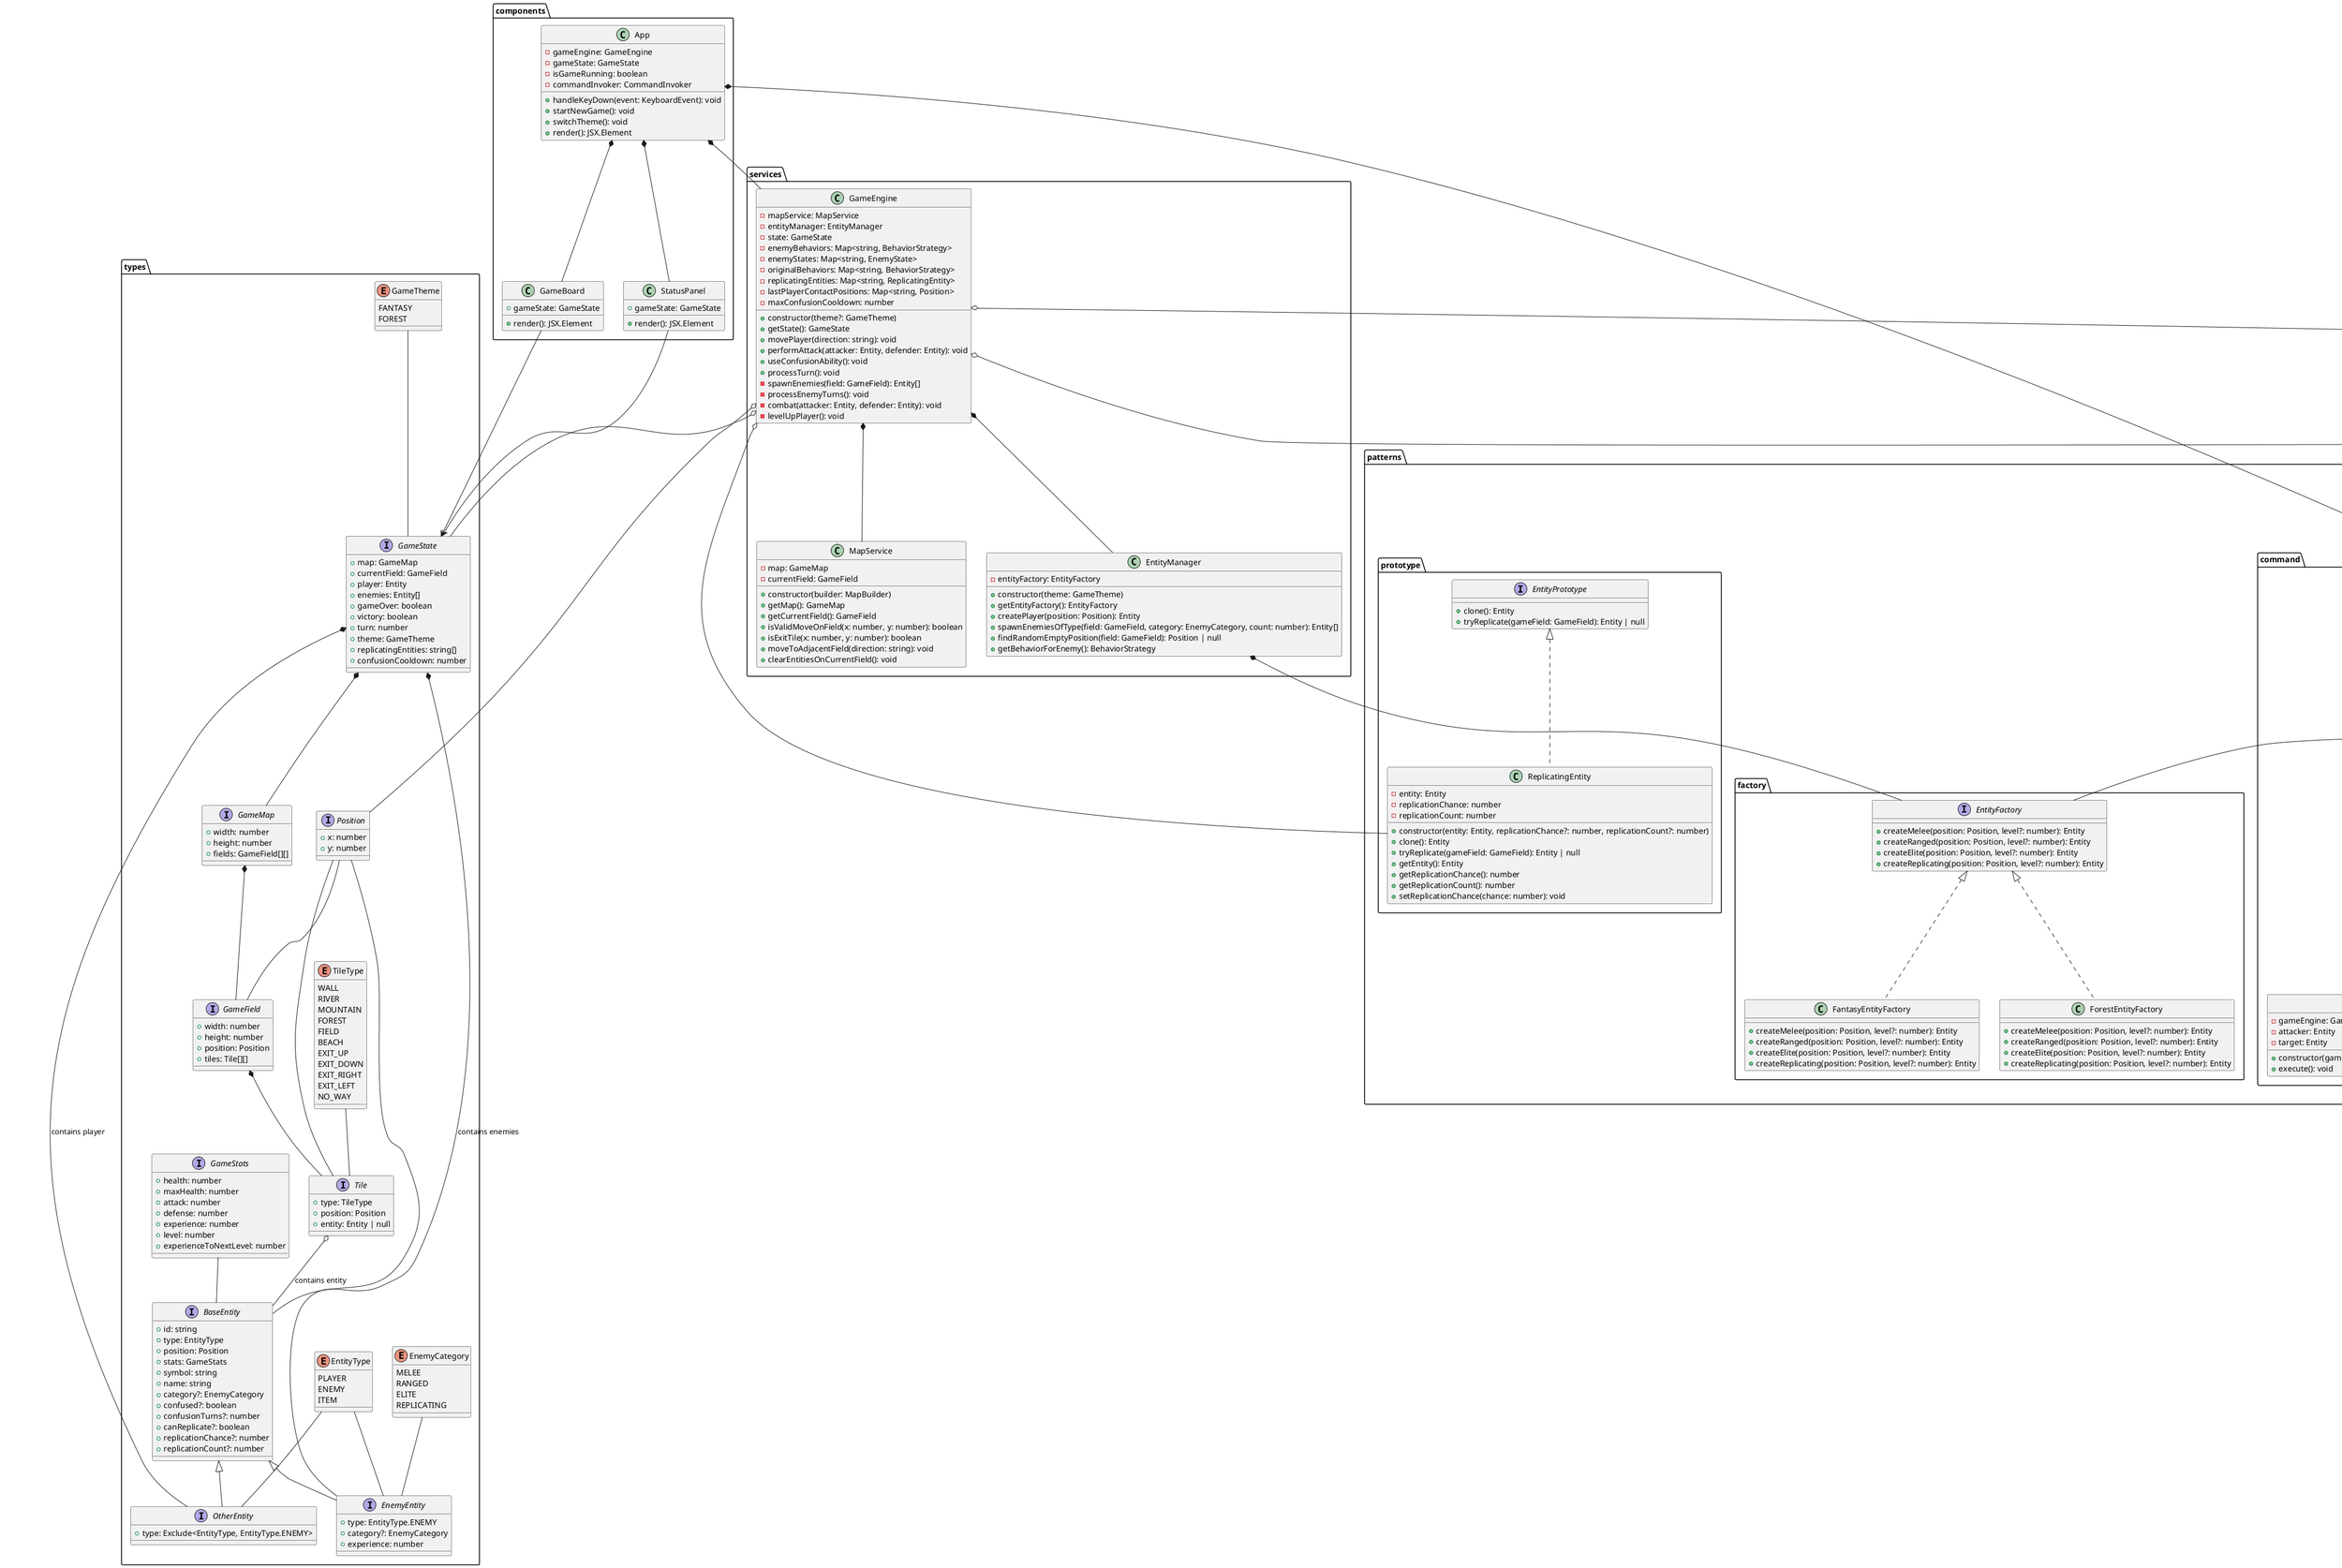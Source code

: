 @startuml Class Diagram

' ===========================
' ПАКЕТ: types (Domain Data)
' ===========================
package "types" {
  enum TileType {
    WALL
    RIVER
    MOUNTAIN
    FOREST
    FIELD
    BEACH
    EXIT_UP
    EXIT_DOWN
    EXIT_RIGHT
    EXIT_LEFT
    NO_WAY
  }
  
  interface Position {
    +x: number
    +y: number
  }
  
  interface GameStats {
    +health: number
    +maxHealth: number
    +attack: number
    +defense: number
    +experience: number
    +level: number
    +experienceToNextLevel: number
  }
  
  enum EntityType {
    PLAYER
    ENEMY
    ITEM
  }
  
  enum EnemyCategory {
    MELEE
    RANGED
    ELITE
    REPLICATING
  }
  
  interface BaseEntity {
    +id: string
    +type: EntityType
    +position: Position
    +stats: GameStats
    +symbol: string
    +name: string
    +category?: EnemyCategory
    +confused?: boolean
    +confusionTurns?: number
    +canReplicate?: boolean
    +replicationChance?: number
    +replicationCount?: number
  }

  interface EnemyEntity {
    +type: EntityType.ENEMY
    +category?: EnemyCategory
    +experience: number
  }

  interface OtherEntity {
    +type: Exclude<EntityType, EntityType.ENEMY>
  }
  
  interface Tile {
    +type: TileType
    +position: Position
    +entity: Entity | null
  }

  interface GameField {
    +width: number
    +height: number
    +position: Position
    +tiles: Tile[][]
  }
  
  interface GameMap {
    +width: number
    +height: number
    +fields: GameField[][]
  }
  
  enum GameTheme {
    FANTASY
    FOREST
  }
  
  interface GameState {
    +map: GameMap
    +currentField: GameField
    +player: Entity
    +enemies: Entity[]
    +gameOver: boolean
    +victory: boolean
    +turn: number
    +theme: GameTheme
    +replicatingEntities: string[]
    +confusionCooldown: number
  }
}

' Отношения внутри types
TileType -- Tile
Position -- BaseEntity
Position -- Tile
Position -- GameField
GameStats -- BaseEntity
EntityType -- EnemyEntity
EntityType -- OtherEntity
EnemyCategory -- EnemyEntity

BaseEntity <|-- EnemyEntity
BaseEntity <|-- OtherEntity

GameField *-- Tile
GameMap *-- GameField
GameState *-- GameMap
GameTheme -- GameState

GameState *-- EnemyEntity : contains enemies
GameState *-- OtherEntity : contains player 
Tile o-- BaseEntity : contains entity


' ===========================
' ПАКЕТ: services (Game Logic)
' ===========================
package "services" {
  class EntityManager {
    -entityFactory: EntityFactory
    +constructor(theme: GameTheme)
    +getEntityFactory(): EntityFactory
    +createPlayer(position: Position): Entity
    +spawnEnemiesOfType(field: GameField, category: EnemyCategory, count: number): Entity[]
    +findRandomEmptyPosition(field: GameField): Position | null
    +getBehaviorForEnemy(): BehaviorStrategy
  }

  class MapService {
    -map: GameMap
    -currentField: GameField
    +constructor(builder: MapBuilder)
    +getMap(): GameMap
    +getCurrentField(): GameField
    +isValidMoveOnField(x: number, y: number): boolean
    +isExitTile(x: number, y: number): boolean
    +moveToAdjacentField(direction: string): void
    +clearEntitiesOnCurrentField(): void
  }

  class GameEngine {
    -mapService: MapService
    -entityManager: EntityManager
    -state: GameState
    -enemyBehaviors: Map<string, BehaviorStrategy>
    -enemyStates: Map<string, EnemyState>
    -originalBehaviors: Map<string, BehaviorStrategy>
    -replicatingEntities: Map<string, ReplicatingEntity>
    -lastPlayerContactPositions: Map<string, Position>
    -maxConfusionCooldown: number
    +constructor(theme?: GameTheme)
    +getState(): GameState
    +movePlayer(direction: string): void
    +performAttack(attacker: Entity, defender: Entity): void
    +useConfusionAbility(): void
    +processTurn(): void
    -spawnEnemies(field: GameField): Entity[]
    -processEnemyTurns(): void
    -combat(attacker: Entity, defender: Entity): void
    -levelUpPlayer(): void
  }
}

' Связи внутри services
EntityManager *-- patterns.factory.EntityFactory

GameEngine *-- MapService
GameEngine *-- EntityManager
GameEngine o-- types.GameState
GameEngine o-- patterns.strategy.BehaviorStrategy
GameEngine o-- patterns.state.EnemyState
GameEngine o-- patterns.prototype.ReplicatingEntity
GameEngine o-- types.Position


' ===========================
' ПАКЕТ: patterns (Design Patterns)
' ===========================
package "patterns" {

  ' --- Strategy Pattern ---
  package "strategy" {
    abstract class BehaviorStrategy {
      +execute(entity: Entity, player: Entity, gameField: GameField): Position
      +static isValidMove(x: number, y: number, gameField: GameField): boolean
    }
    
    class AggressiveBehavior {
      +execute(entity: Entity, player: Entity, gameField: GameField): Position
    }
    
    class PassiveBehavior {
      +execute(entity: Entity, player: Entity, gameField: GameField): Position
    }
    
    class FearfulBehavior {
      +execute(entity: Entity, player: Entity, gameField: GameField): Position
    }

    BehaviorStrategy <|-- AggressiveBehavior
    BehaviorStrategy <|-- PassiveBehavior
    BehaviorStrategy <|-- FearfulBehavior
  }
  
  ' --- Decorator Pattern ---
  package "decorator" {
    abstract class BehaviorDecorator {
      #wrappedBehavior: BehaviorStrategy
      +constructor(behavior: BehaviorStrategy)
      +execute(entity: Entity, player: Entity, gameField: GameField): Position
    }
    
    class ConfusedBehavior {
      -turnsRemaining: number
      +constructor(behavior: BehaviorStrategy, duration: number)
      +execute(entity: Entity, player: Entity, gameField: GameField): Position
      +isConfused(): boolean
      +getTurnsRemaining(): number
      -getRandomAdjacentPositions(position: Position)
    }

    BehaviorDecorator <|-- ConfusedBehavior
    patterns.strategy.BehaviorStrategy <|-- BehaviorDecorator
  }
  
  ' --- Builder Pattern ---
  package "builder" {
    class MapLoader {
      +loadMapFromFile(filepath: string): GameMap
    }

    class MapBuilder {
      -fieldWidth: number
      -fieldHeight: number
      -width: number
      -height: number
      ' -wallDensity: number
      -mapFile: string | null
      -entityFactory: EntityFactory | null
      ' -roomCount: number
      ' -corridorDensity: number
      -randomSeed: number | null
      -mapLoader: MapLoader
      +constructor()
      +setFieldWidth(width: number): MapBuilder
      +setFieldHeight(height: number): MapBuilder
      +setWidth(width: number): MapBuilder
      +setHeight(height: number): MapBuilder
      +setMapFile(filepath: string): MapBuilder
      +setEntityFactory(factory: factory.EntityFactory): MapBuilder
      +setRandomSeed(seed: number): MapBuilder
      +build(): GameMap
    }

    MapBuilder *-- MapLoader
    MapBuilder o-- patterns.factory.EntityFactory
  }
  
  ' --- Abstract Factory Pattern ---
  package "factory" {
    interface EntityFactory {
      +createMelee(position: Position, level?: number): Entity
      +createRanged(position: Position, level?: number): Entity
      +createElite(position: Position, level?: number): Entity
      +createReplicating(position: Position, level?: number): Entity
    }
    
    class FantasyEntityFactory {
      +createMelee(position: Position, level?: number): Entity
      +createRanged(position: Position, level?: number): Entity
      +createElite(position: Position, level?: number): Entity
      +createReplicating(position: Position, level?: number): Entity
    }
    
    class ForestEntityFactory {
      +createMelee(position: Position, level?: number): Entity
      +createRanged(position: Position, level?: number): Entity
      +createElite(position: Position, level?: number): Entity
      +createReplicating(position: Position, level?: number): Entity
    }

    EntityFactory <|.. FantasyEntityFactory
    EntityFactory <|.. ForestEntityFactory
  }
  
  ' --- Prototype Pattern ---
  package "prototype" {
    interface EntityPrototype {
      +clone(): Entity
      +tryReplicate(gameField: GameField): Entity | null
    }
    
    class ReplicatingEntity {
      -entity: Entity
      -replicationChance: number
      -replicationCount: number
      +constructor(entity: Entity, replicationChance?: number, replicationCount?: number)
      +clone(): Entity
      +tryReplicate(gameField: GameField): Entity | null
      +getEntity(): Entity
      +getReplicationChance(): number
      +getReplicationCount(): number
      +setReplicationChance(chance: number): void
    }

    EntityPrototype <|.. ReplicatingEntity
  }
  
  ' --- Command Pattern ---
  package "command" {
    interface Command {
      +execute(): void
    }
    
    class MoveCommand {
      -gameEngine: GameEngine
      -direction: string
      +constructor(gameEngine: GameEngine, direction: string)
      +execute(): void
    }
    
    class AttackCommand {
      -gameEngine: GameEngine
      -attacker: Entity
      -target: Entity
      +constructor(gameEngine: GameEngine, attacker: Entity, target: Entity)
      +execute(): void
    }
    
    class ConfuseCommand {
      -gameEngine: GameEngine
      -targetPosition: Position
      -duration: number
      +constructor(gameEngine: GameEngine, targetPosition: Position, duration?: number)
      +execute(): void
    }
    
    class WaitCommand {
      -gameEngine: GameEngine
      +constructor(gameEngine: GameEngine)
      +execute(): void
    }
    
    class CommandInvoker {
      -commands: Command[]
      +addCommand(command: Command): void
      +executeCommands(): void
    }

    Command <|.. MoveCommand
    Command <|.. AttackCommand
    Command <|.. ConfuseCommand
    Command <|.. WaitCommand
    CommandInvoker --> Command
  }
  
  ' --- State Pattern ---
  package "state" {
    interface EnemyState {
      +getNextPosition(entity: Entity, player: Entity, gameField: GameField, originalStrategy: BehaviorStrategy): Position
      +shouldTransition(entity: Entity): EnemyState | null
      +getName(): string
    }
    
    class NormalState {
      -panicHealthThreshold: number
      +constructor(panicHealthThreshold?: number)
      +getNextPosition(entity: Entity, player: Entity, gameField: GameField, originalStrategy: BehaviorStrategy): Position
      +shouldTransition(entity: Entity): EnemyState | null
      +getName(): string
    }
    
    class PanicState {
      -fearfulStrategy: FearfulBehavior
      -recoveryThreshold: number
      +constructor(recoveryThreshold?: number)
      +getNextPosition(entity: Entity, player: Entity, gameField: GameField, originalStrategy: BehaviorStrategy): Position
      +shouldTransition(entity: Entity): EnemyState | null
      +getName(): string
    }
    
    class TrackingState {
      -targetPosition: Position
      -giveUpDistance: number
      -aggressiveStrategy: BehaviorStrategy
      +constructor(targetPosition: Position, giveUpDistance?: number)
      +getNextPosition(entity: Entity, player: Entity, gameField: GameField, originalStrategy: BehaviorStrategy): Position
      +shouldTransition(entity: Entity): EnemyState | null
      +getName(): string
    }
    
    class PatrolState {
      -centerPosition: Position
      -patrolRadius: number
      -patrolPoints: Position[]
      -validPatrolPoints: Position[]
      -currentPointIndex: number
      -stepsAtCurrentPoint: number
      -maxStepsAtPoint: number
      -patrolDuration: number
      -currentPatrolTime: number
      -lastKnownHealth: number
      +constructor(centerPosition: Position, patrolRadius?: number)
      +getNextPosition(entity: Entity, _: Entity, gameField: GameField, originalStrategy: BehaviorStrategy): Position
      +shouldTransition(entity: Entity): EnemyState | null
      +getName(): string
    }

    EnemyState <|.. NormalState
    EnemyState <|.. PanicState
    EnemyState <|.. TrackingState
    EnemyState <|.. PatrolState
  }
}

' ===========================
' ПАКЕТ: components (UI)
' ===========================
package "components" {
  class GameBoard {
    +gameState: GameState
    +render(): JSX.Element
  }
  
  class StatusPanel {
    +gameState: GameState
    +render(): JSX.Element
  }
  
  class App {
    -gameEngine: GameEngine
    -gameState: GameState
    -isGameRunning: boolean
    -commandInvoker: CommandInvoker
    +handleKeyDown(event: KeyboardEvent): void
    +startNewGame(): void
    +switchTheme(): void
    +render(): JSX.Element
  }

  GameBoard --> types.GameState
  StatusPanel --> types.GameState
}

App *-- components.GameBoard
App *-- components.StatusPanel
App *-- services.GameEngine
App *-- patterns.command.CommandInvoker

@enduml
